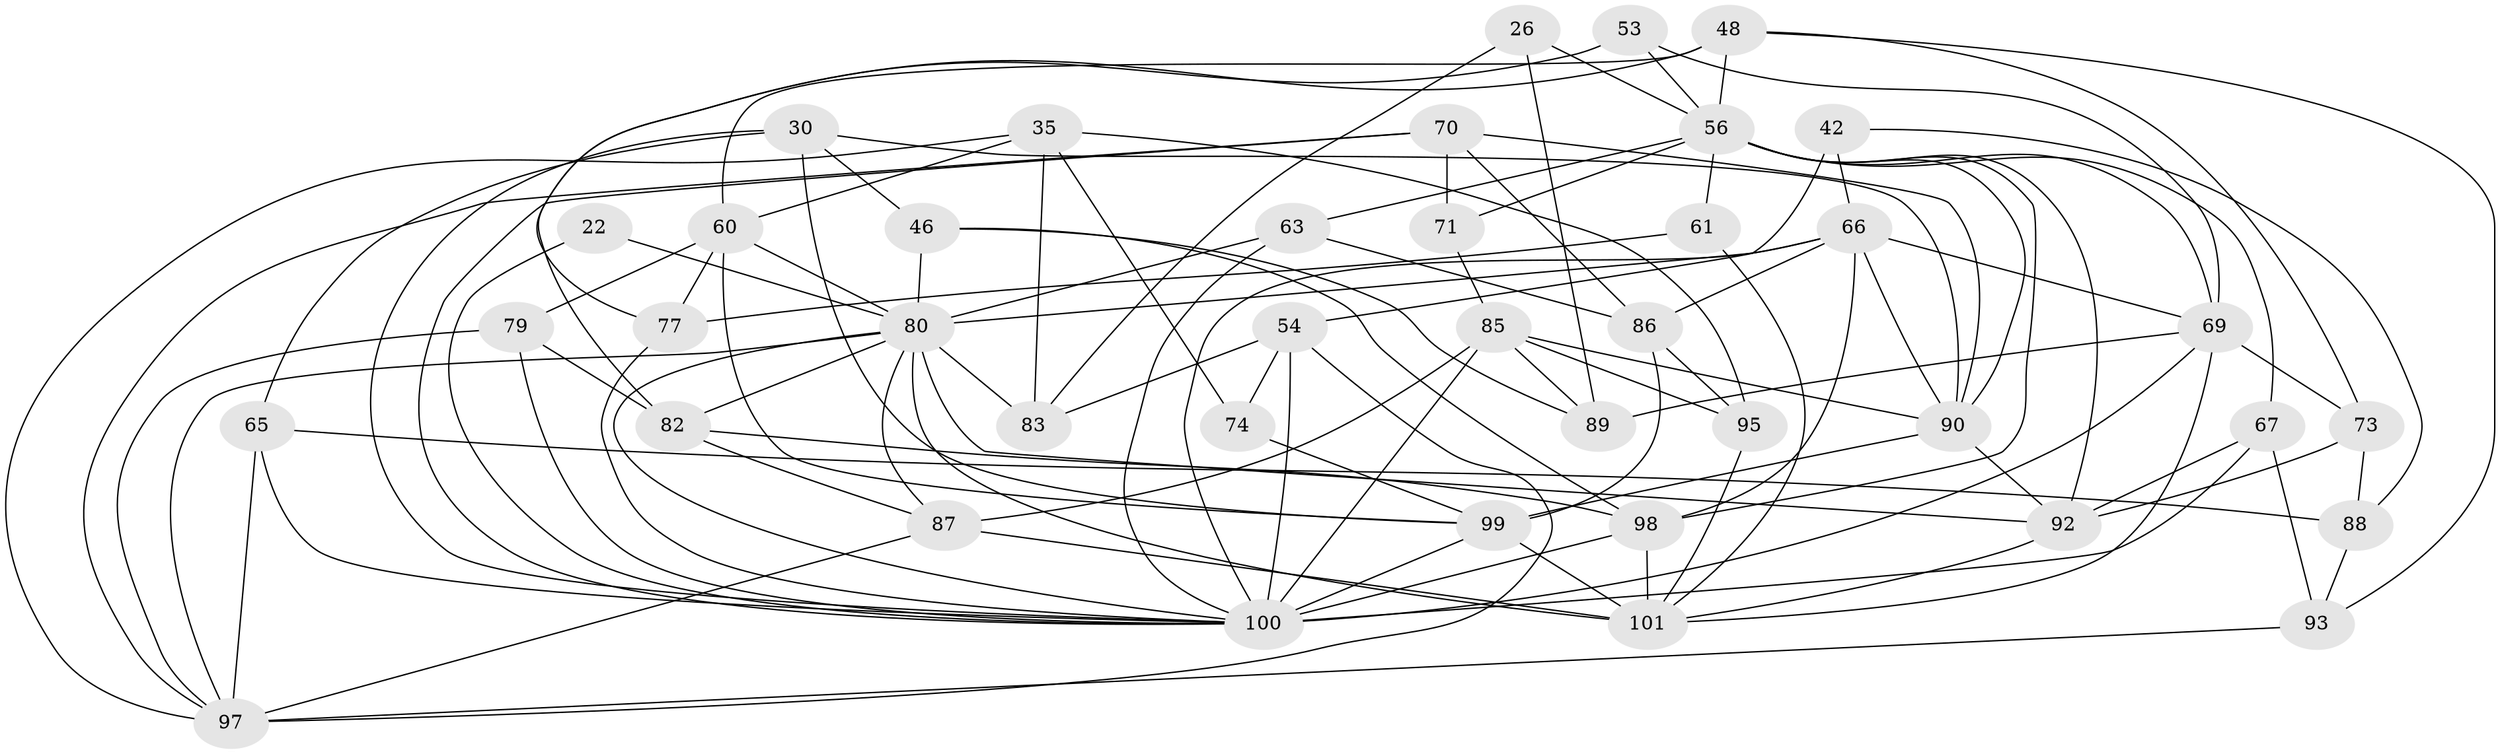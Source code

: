 // original degree distribution, {4: 1.0}
// Generated by graph-tools (version 1.1) at 2025/03/03/04/25 22:03:38]
// undirected, 40 vertices, 107 edges
graph export_dot {
graph [start="1"]
  node [color=gray90,style=filled];
  22;
  26;
  30 [super="+28"];
  35 [super="+15"];
  42;
  46;
  48 [super="+6"];
  53;
  54 [super="+11+21+41"];
  56 [super="+13+34+32"];
  60 [super="+36"];
  61;
  63;
  65 [super="+1"];
  66 [super="+23+64"];
  67;
  69 [super="+29+49"];
  70 [super="+45"];
  71;
  73;
  74;
  77;
  79;
  80 [super="+31+76+75"];
  82 [super="+27"];
  83 [super="+38"];
  85 [super="+7+59"];
  86 [super="+68"];
  87 [super="+81"];
  88;
  89 [super="+2"];
  90 [super="+5+44+55"];
  92 [super="+51+57"];
  93;
  95 [super="+37"];
  97 [super="+96+91"];
  98 [super="+39"];
  99 [super="+18+78+94"];
  100 [super="+72+84"];
  101 [super="+25+62"];
  22 -- 100 [weight=3];
  22 -- 80;
  26 -- 83;
  26 -- 89 [weight=2];
  26 -- 56;
  30 -- 99;
  30 -- 65 [weight=2];
  30 -- 46;
  30 -- 90;
  30 -- 100;
  35 -- 95 [weight=2];
  35 -- 83;
  35 -- 97;
  35 -- 74;
  35 -- 60;
  42 -- 66;
  42 -- 54 [weight=2];
  42 -- 88;
  46 -- 89;
  46 -- 98;
  46 -- 80;
  48 -- 93;
  48 -- 82 [weight=2];
  48 -- 73;
  48 -- 56;
  48 -- 60;
  53 -- 77;
  53 -- 56 [weight=2];
  53 -- 69;
  54 -- 100 [weight=6];
  54 -- 74 [weight=2];
  54 -- 97 [weight=2];
  54 -- 83 [weight=2];
  56 -- 61 [weight=2];
  56 -- 90;
  56 -- 92 [weight=2];
  56 -- 67;
  56 -- 69;
  56 -- 71;
  56 -- 63;
  56 -- 98;
  60 -- 77;
  60 -- 99;
  60 -- 80;
  60 -- 79;
  61 -- 77;
  61 -- 101;
  63 -- 100;
  63 -- 86;
  63 -- 80;
  65 -- 88;
  65 -- 97 [weight=2];
  65 -- 100;
  66 -- 90 [weight=3];
  66 -- 98;
  66 -- 86;
  66 -- 69;
  66 -- 80;
  66 -- 100 [weight=2];
  67 -- 93;
  67 -- 100;
  67 -- 92;
  69 -- 101;
  69 -- 89 [weight=2];
  69 -- 73;
  69 -- 100;
  70 -- 71 [weight=2];
  70 -- 86;
  70 -- 90;
  70 -- 97;
  70 -- 100;
  71 -- 85;
  73 -- 88;
  73 -- 92;
  74 -- 99;
  77 -- 100;
  79 -- 82;
  79 -- 97;
  79 -- 100;
  80 -- 92 [weight=2];
  80 -- 82;
  80 -- 97;
  80 -- 83 [weight=2];
  80 -- 100;
  80 -- 101;
  80 -- 87;
  82 -- 98;
  82 -- 87;
  85 -- 89;
  85 -- 87 [weight=2];
  85 -- 90 [weight=2];
  85 -- 95;
  85 -- 100;
  86 -- 95 [weight=2];
  86 -- 99 [weight=3];
  87 -- 97;
  87 -- 101;
  88 -- 93;
  90 -- 92;
  90 -- 99;
  92 -- 101;
  93 -- 97;
  95 -- 101;
  98 -- 101;
  98 -- 100;
  99 -- 101 [weight=3];
  99 -- 100 [weight=2];
}
